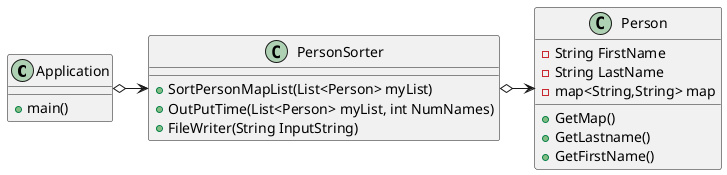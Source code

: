 @startuml
'https://plantuml.com/sequence-diagram

class Application{

+main()
}

class Person{
-String FirstName
-String LastName
-map<String,String> map

+GetMap()
+GetLastname()
+GetFirstName()
}

class PersonSorter{


+SortPersonMapList(List<Person> myList)
+OutPutTime(List<Person> myList, int NumNames)
+FileWriter(String InputString)


}
 Application o-> PersonSorter
 PersonSorter o-> Person
@enduml